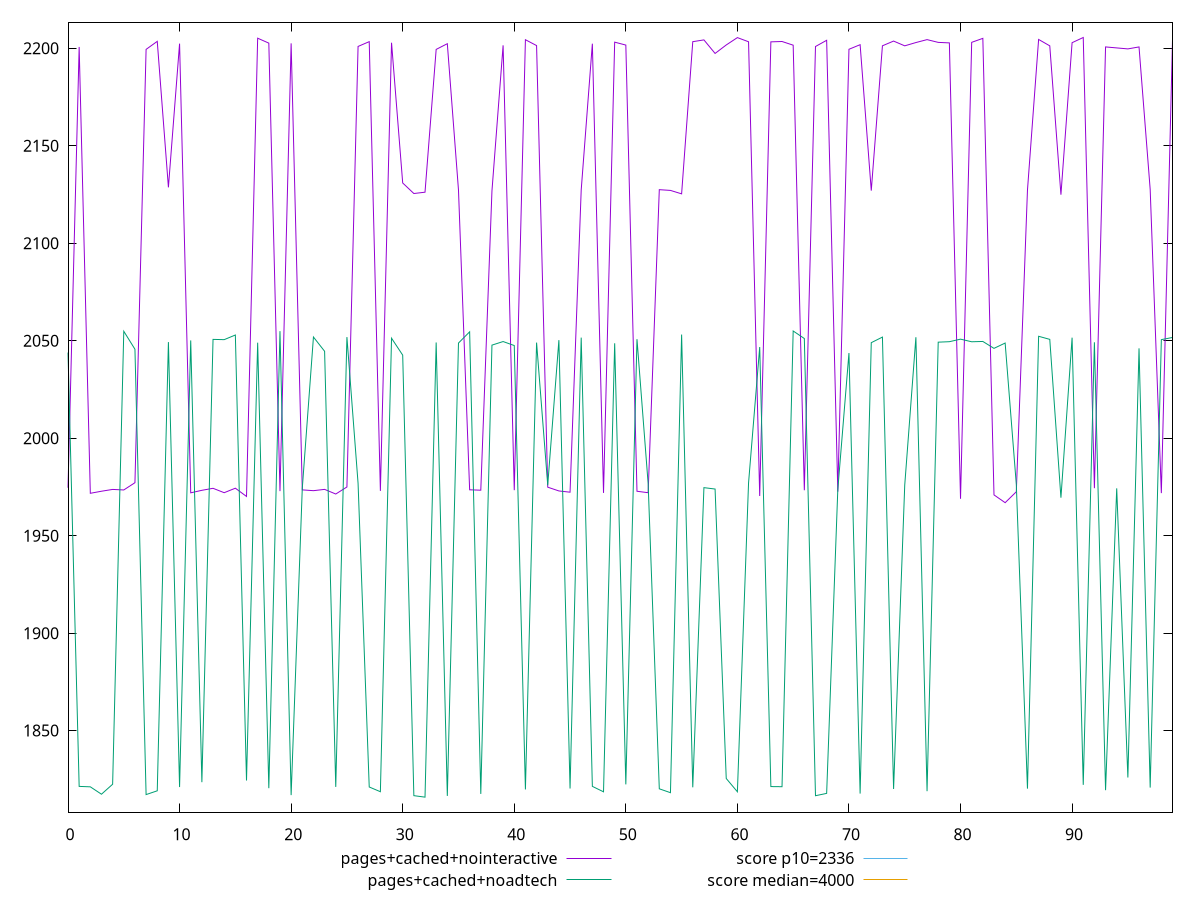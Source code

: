 reset

$pagesCachedNointeractive <<EOF
0 1974.6051
1 2200.74625
2 1971.7422000000001
3 1972.8031
4 1973.7300999999998
5 1973.454
6 1977.1889999999996
7 2199.4824000000003
8 2203.5998
9 2128.7092
10 2202.4389499999997
11 1971.9841000000001
12 1973.2727
13 1974.3001999999997
14 1972.0496000000003
15 1974.3577
16 1970.13
17 2205.2229
18 2202.6888000000004
19 1972.8571999999997
20 2202.5785
21 1973.4937999999997
22 1973.086
23 1973.7536
24 1971.3663000000001
25 1974.9792
26 2200.99045
27 2203.4469
28 1972.9756999999993
29 2202.89635
30 2130.9451
31 2125.5368
32 2126.2151
33 2199.4704
34 2202.39375
35 2127.3212000000003
36 1973.5333999999998
37 1973.3292000000006
38 2126.8453
39 2201.5597
40 1973.3215
41 2204.4427
42 2201.43555
43 1974.8847000000003
44 1972.9503000000004
45 1972.3026000000002
46 2127.3189
47 2202.4001000000003
48 1971.9382
49 2203.1937
50 2201.69135
51 1972.7870000000003
52 1972.0400000000002
53 2127.5085999999997
54 2127.1321
55 2125.3643
56 2203.4324
57 2204.3467
58 2197.4019500000004
59 2201.7452500000004
60 2205.52275
61 2203.389
62 1970.3745000000004
63 2203.3445
64 2203.52785
65 2201.6381499999998
66 1973.2966000000001
67 2200.9541499999996
68 2204.1407
69 1972.5939999999996
70 2199.5329499999993
71 2201.88715
72 2127.0233999999996
73 2201.3181999999997
74 2203.7442
75 2201.301
76 2202.9892499999996
77 2204.4882
78 2203.07225
79 2202.8123499999997
80 1968.9121
81 2203.0919999999996
82 2205.13945
83 1970.9222999999997
84 1966.9283
85 1972.5249000000003
86 2127.231
87 2204.5825000000004
88 2201.2958
89 2124.9343000000003
90 2202.9109000000003
91 2205.583
92 1974.3545999999997
93 2200.74245
94 2200.2352
95 2199.72925
96 2200.7378000000003
97 2127.6543
98 1971.8205
99 2204.2253500000006
EOF

$pagesCachedNoadtech <<EOF
0 2043.9419500000004
1 1821.3698
2 1821.1518
3 1817.3622000000003
4 1822.4845999999998
5 2054.86945
6 2045.6554999999998
7 1817.1689999999999
8 1819.1131999999998
9 2049.3331500000004
10 1821.0408000000004
11 2050.1835
12 1823.5234
13 2050.7028
14 2050.5652
15 2052.9452
16 1824.3698
17 2049.0195999999996
18 1820.4665999999997
19 2054.9394
20 1816.8900999999998
21 1974.3387999999998
22 2051.91345
23 2044.59955
24 1821.1183999999998
25 2051.8925
26 1976.8339000000003
27 1821.0764
28 1818.6442000000006
29 2051.2968499999997
30 2042.6281999999999
31 1816.6218
32 1815.857
33 2049.1142
34 1816.4973999999997
35 2048.8214000000003
36 2054.5781
37 1817.5154
38 2047.75715
39 2049.59375
40 2047.5476999999998
41 1819.8089999999997
42 2049.0571500000005
43 1975.9296999999997
44 2050.3208
45 1820.2986
46 2051.609
47 1821.3898
48 1818.5938
49 2048.69065
50 1822.4114
51 2050.80595
52 1976.6855
53 1820.1362
54 1818.1468000000004
55 2053.1765000000005
56 1820.8984
57 1974.64
58 1973.9307
59 1825.4321999999997
60 1818.6126
61 1977.035
62 2046.784
63 1821.2778000000003
64 1821.2168
65 2055.00835
66 2051.149
67 1816.5915999999997
68 1817.7876000000003
69 1973.6056
70 2043.71475
71 1817.6853999999998
72 2049.01715
73 2051.8791
74 1820.0284000000001
75 1975.9665
76 2051.8097500000003
77 1818.9114000000002
78 2049.27755
79 2049.5170499999995
80 2050.82195
81 2049.4836999999998
82 2049.6412
83 2046.0961999999995
84 2048.8229
85 1976.2801999999997
86 1820.2071999999998
87 2052.29325
88 2050.71205
89 1969.4754999999996
90 2051.59
91 1822.1562
92 2049.22255
93 1819.4438
94 1974.2732999999994
95 1825.9324000000001
96 2046.1211999999996
97 1820.7462
98 2050.5744000000004
99 2051.6859499999996
EOF

set key outside below
set xrange [0:99]
set yrange [1808.06248:2213.37752]
set terminal svg size 640, 500 enhanced background rgb 'white'
set output "report_00007_2020-12-11T15:55:29.892Z/first-meaningful-paint/comparison/line/3_vs_4.svg"

plot $pagesCachedNointeractive title "pages+cached+nointeractive" with line, \
     $pagesCachedNoadtech title "pages+cached+noadtech" with line, \
     2336 title "score p10=2336", \
     4000 title "score median=4000"

reset
